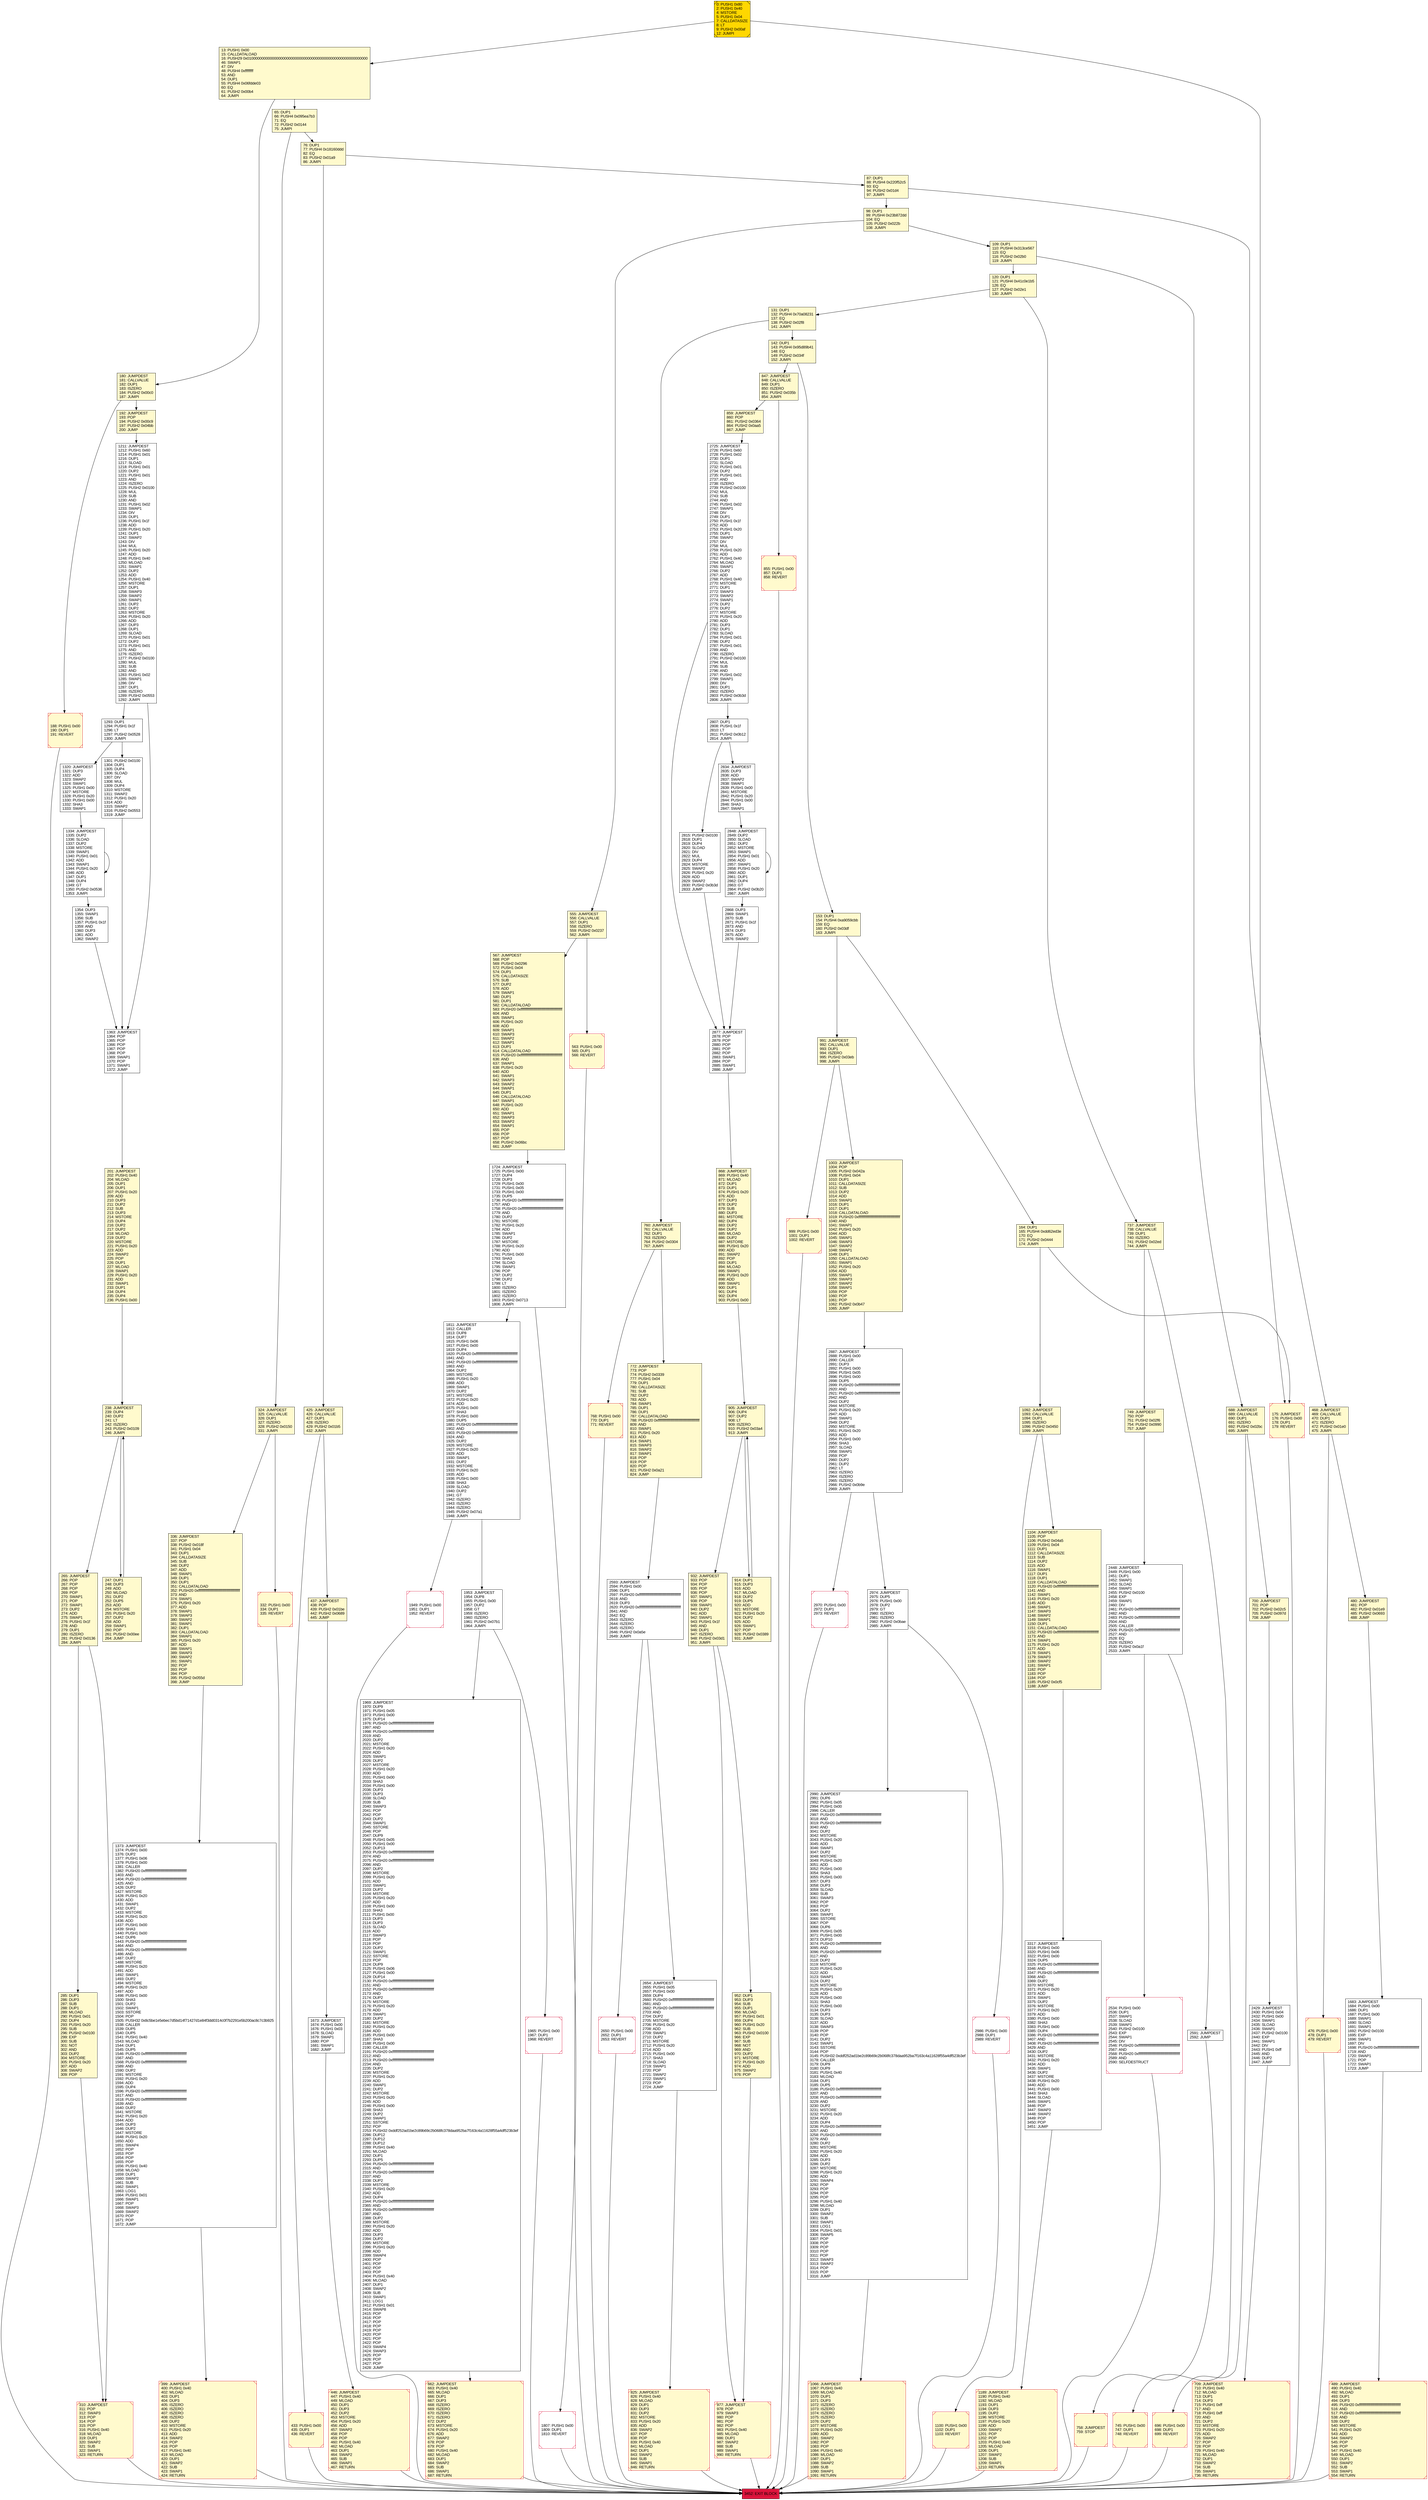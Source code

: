 digraph G {
bgcolor=transparent rankdir=UD;
node [shape=box style=filled color=black fillcolor=white fontname=arial fontcolor=black];
760 [label="760: JUMPDEST\l761: CALLVALUE\l762: DUP1\l763: ISZERO\l764: PUSH2 0x0304\l767: JUMPI\l" fillcolor=lemonchiffon ];
2534 [label="2534: PUSH1 0x00\l2536: DUP1\l2537: SWAP1\l2538: SLOAD\l2539: SWAP1\l2540: PUSH2 0x0100\l2543: EXP\l2544: SWAP1\l2545: DIV\l2546: PUSH20 0xffffffffffffffffffffffffffffffffffffffff\l2567: AND\l2568: PUSH20 0xffffffffffffffffffffffffffffffffffffffff\l2589: AND\l2590: SELFDESTRUCT\l" shape=Msquare color=crimson ];
1683 [label="1683: JUMPDEST\l1684: PUSH1 0x00\l1686: DUP1\l1687: PUSH1 0x00\l1689: SWAP1\l1690: SLOAD\l1691: SWAP1\l1692: PUSH2 0x0100\l1695: EXP\l1696: SWAP1\l1697: DIV\l1698: PUSH20 0xffffffffffffffffffffffffffffffffffffffff\l1719: AND\l1720: SWAP1\l1721: POP\l1722: SWAP1\l1723: JUMP\l" ];
1301 [label="1301: PUSH2 0x0100\l1304: DUP1\l1305: DUP4\l1306: SLOAD\l1307: DIV\l1308: MUL\l1309: DUP4\l1310: MSTORE\l1311: SWAP2\l1312: PUSH1 0x20\l1314: ADD\l1315: SWAP2\l1316: PUSH2 0x0553\l1319: JUMP\l" ];
2877 [label="2877: JUMPDEST\l2878: POP\l2879: POP\l2880: POP\l2881: POP\l2882: POP\l2883: SWAP1\l2884: POP\l2885: SWAP1\l2886: JUMP\l" ];
2815 [label="2815: PUSH2 0x0100\l2818: DUP1\l2819: DUP4\l2820: SLOAD\l2821: DIV\l2822: MUL\l2823: DUP4\l2824: MSTORE\l2825: SWAP2\l2826: PUSH1 0x20\l2828: ADD\l2829: SWAP2\l2830: PUSH2 0x0b3d\l2833: JUMP\l" ];
2834 [label="2834: JUMPDEST\l2835: DUP3\l2836: ADD\l2837: SWAP2\l2838: SWAP1\l2839: PUSH1 0x00\l2841: MSTORE\l2842: PUSH1 0x20\l2844: PUSH1 0x00\l2846: SHA3\l2847: SWAP1\l" ];
914 [label="914: DUP1\l915: DUP3\l916: ADD\l917: MLOAD\l918: DUP2\l919: DUP5\l920: ADD\l921: MSTORE\l922: PUSH1 0x20\l924: DUP2\l925: ADD\l926: SWAP1\l927: POP\l928: PUSH2 0x0389\l931: JUMP\l" fillcolor=lemonchiffon ];
0 [label="0: PUSH1 0x80\l2: PUSH1 0x40\l4: MSTORE\l5: PUSH1 0x04\l7: CALLDATASIZE\l8: LT\l9: PUSH2 0x00af\l12: JUMPI\l" fillcolor=lemonchiffon shape=Msquare fillcolor=gold ];
2986 [label="2986: PUSH1 0x00\l2988: DUP1\l2989: REVERT\l" shape=Msquare color=crimson ];
1965 [label="1965: PUSH1 0x00\l1967: DUP1\l1968: REVERT\l" shape=Msquare color=crimson ];
2868 [label="2868: DUP3\l2869: SWAP1\l2870: SUB\l2871: PUSH1 0x1f\l2873: AND\l2874: DUP3\l2875: ADD\l2876: SWAP2\l" ];
446 [label="446: JUMPDEST\l447: PUSH1 0x40\l449: MLOAD\l450: DUP1\l451: DUP3\l452: DUP2\l453: MSTORE\l454: PUSH1 0x20\l456: ADD\l457: SWAP2\l458: POP\l459: POP\l460: PUSH1 0x40\l462: MLOAD\l463: DUP1\l464: SWAP2\l465: SUB\l466: SWAP1\l467: RETURN\l" fillcolor=lemonchiffon shape=Msquare color=crimson ];
142 [label="142: DUP1\l143: PUSH4 0x95d89b41\l148: EQ\l149: PUSH2 0x034f\l152: JUMPI\l" fillcolor=lemonchiffon ];
433 [label="433: PUSH1 0x00\l435: DUP1\l436: REVERT\l" fillcolor=lemonchiffon shape=Msquare color=crimson ];
772 [label="772: JUMPDEST\l773: POP\l774: PUSH2 0x0339\l777: PUSH1 0x04\l779: DUP1\l780: CALLDATASIZE\l781: SUB\l782: DUP2\l783: ADD\l784: SWAP1\l785: DUP1\l786: DUP1\l787: CALLDATALOAD\l788: PUSH20 0xffffffffffffffffffffffffffffffffffffffff\l809: AND\l810: SWAP1\l811: PUSH1 0x20\l813: ADD\l814: SWAP1\l815: SWAP3\l816: SWAP2\l817: SWAP1\l818: POP\l819: POP\l820: POP\l821: PUSH2 0x0a21\l824: JUMP\l" fillcolor=lemonchiffon ];
285 [label="285: DUP1\l286: DUP3\l287: SUB\l288: DUP1\l289: MLOAD\l290: PUSH1 0x01\l292: DUP4\l293: PUSH1 0x20\l295: SUB\l296: PUSH2 0x0100\l299: EXP\l300: SUB\l301: NOT\l302: AND\l303: DUP2\l304: MSTORE\l305: PUSH1 0x20\l307: ADD\l308: SWAP2\l309: POP\l" fillcolor=lemonchiffon ];
1066 [label="1066: JUMPDEST\l1067: PUSH1 0x40\l1069: MLOAD\l1070: DUP1\l1071: DUP3\l1072: ISZERO\l1073: ISZERO\l1074: ISZERO\l1075: ISZERO\l1076: DUP2\l1077: MSTORE\l1078: PUSH1 0x20\l1080: ADD\l1081: SWAP2\l1082: POP\l1083: POP\l1084: PUSH1 0x40\l1086: MLOAD\l1087: DUP1\l1088: SWAP2\l1089: SUB\l1090: SWAP1\l1091: RETURN\l" fillcolor=lemonchiffon shape=Msquare color=crimson ];
1189 [label="1189: JUMPDEST\l1190: PUSH1 0x40\l1192: MLOAD\l1193: DUP1\l1194: DUP3\l1195: DUP2\l1196: MSTORE\l1197: PUSH1 0x20\l1199: ADD\l1200: SWAP2\l1201: POP\l1202: POP\l1203: PUSH1 0x40\l1205: MLOAD\l1206: DUP1\l1207: SWAP2\l1208: SUB\l1209: SWAP1\l1210: RETURN\l" fillcolor=lemonchiffon shape=Msquare color=crimson ];
696 [label="696: PUSH1 0x00\l698: DUP1\l699: REVERT\l" fillcolor=lemonchiffon shape=Msquare color=crimson ];
425 [label="425: JUMPDEST\l426: CALLVALUE\l427: DUP1\l428: ISZERO\l429: PUSH2 0x01b5\l432: JUMPI\l" fillcolor=lemonchiffon ];
188 [label="188: PUSH1 0x00\l190: DUP1\l191: REVERT\l" fillcolor=lemonchiffon shape=Msquare color=crimson ];
1092 [label="1092: JUMPDEST\l1093: CALLVALUE\l1094: DUP1\l1095: ISZERO\l1096: PUSH2 0x0450\l1099: JUMPI\l" fillcolor=lemonchiffon ];
2591 [label="2591: JUMPDEST\l2592: JUMP\l" ];
847 [label="847: JUMPDEST\l848: CALLVALUE\l849: DUP1\l850: ISZERO\l851: PUSH2 0x035b\l854: JUMPI\l" fillcolor=lemonchiffon ];
2654 [label="2654: JUMPDEST\l2655: PUSH1 0x05\l2657: PUSH1 0x00\l2659: DUP4\l2660: PUSH20 0xffffffffffffffffffffffffffffffffffffffff\l2681: AND\l2682: PUSH20 0xffffffffffffffffffffffffffffffffffffffff\l2703: AND\l2704: DUP2\l2705: MSTORE\l2706: PUSH1 0x20\l2708: ADD\l2709: SWAP1\l2710: DUP2\l2711: MSTORE\l2712: PUSH1 0x20\l2714: ADD\l2715: PUSH1 0x00\l2717: SHA3\l2718: SLOAD\l2719: SWAP1\l2720: POP\l2721: SWAP2\l2722: SWAP1\l2723: POP\l2724: JUMP\l" ];
336 [label="336: JUMPDEST\l337: POP\l338: PUSH2 0x018f\l341: PUSH1 0x04\l343: DUP1\l344: CALLDATASIZE\l345: SUB\l346: DUP2\l347: ADD\l348: SWAP1\l349: DUP1\l350: DUP1\l351: CALLDATALOAD\l352: PUSH20 0xffffffffffffffffffffffffffffffffffffffff\l373: AND\l374: SWAP1\l375: PUSH1 0x20\l377: ADD\l378: SWAP1\l379: SWAP3\l380: SWAP2\l381: SWAP1\l382: DUP1\l383: CALLDATALOAD\l384: SWAP1\l385: PUSH1 0x20\l387: ADD\l388: SWAP1\l389: SWAP3\l390: SWAP2\l391: SWAP1\l392: POP\l393: POP\l394: POP\l395: PUSH2 0x055d\l398: JUMP\l" fillcolor=lemonchiffon ];
1320 [label="1320: JUMPDEST\l1321: DUP3\l1322: ADD\l1323: SWAP2\l1324: SWAP1\l1325: PUSH1 0x00\l1327: MSTORE\l1328: PUSH1 0x20\l1330: PUSH1 0x00\l1332: SHA3\l1333: SWAP1\l" ];
2848 [label="2848: JUMPDEST\l2849: DUP2\l2850: SLOAD\l2851: DUP2\l2852: MSTORE\l2853: SWAP1\l2854: PUSH1 0x01\l2856: ADD\l2857: SWAP1\l2858: PUSH1 0x20\l2860: ADD\l2861: DUP1\l2862: DUP4\l2863: GT\l2864: PUSH2 0x0b20\l2867: JUMPI\l" ];
2974 [label="2974: JUMPDEST\l2975: DUP5\l2976: PUSH1 0x00\l2978: DUP2\l2979: GT\l2980: ISZERO\l2981: ISZERO\l2982: PUSH2 0x0bae\l2985: JUMPI\l" ];
567 [label="567: JUMPDEST\l568: POP\l569: PUSH2 0x0296\l572: PUSH1 0x04\l574: DUP1\l575: CALLDATASIZE\l576: SUB\l577: DUP2\l578: ADD\l579: SWAP1\l580: DUP1\l581: DUP1\l582: CALLDATALOAD\l583: PUSH20 0xffffffffffffffffffffffffffffffffffffffff\l604: AND\l605: SWAP1\l606: PUSH1 0x20\l608: ADD\l609: SWAP1\l610: SWAP3\l611: SWAP2\l612: SWAP1\l613: DUP1\l614: CALLDATALOAD\l615: PUSH20 0xffffffffffffffffffffffffffffffffffffffff\l636: AND\l637: SWAP1\l638: PUSH1 0x20\l640: ADD\l641: SWAP1\l642: SWAP3\l643: SWAP2\l644: SWAP1\l645: DUP1\l646: CALLDATALOAD\l647: SWAP1\l648: PUSH1 0x20\l650: ADD\l651: SWAP1\l652: SWAP3\l653: SWAP2\l654: SWAP1\l655: POP\l656: POP\l657: POP\l658: PUSH2 0x06bc\l661: JUMP\l" fillcolor=lemonchiffon ];
76 [label="76: DUP1\l77: PUSH4 0x18160ddd\l82: EQ\l83: PUSH2 0x01a9\l86: JUMPI\l" fillcolor=lemonchiffon ];
2970 [label="2970: PUSH1 0x00\l2972: DUP1\l2973: REVERT\l" shape=Msquare color=crimson ];
1949 [label="1949: PUSH1 0x00\l1951: DUP1\l1952: REVERT\l" shape=Msquare color=crimson ];
999 [label="999: PUSH1 0x00\l1001: DUP1\l1002: REVERT\l" fillcolor=lemonchiffon shape=Msquare color=crimson ];
745 [label="745: PUSH1 0x00\l747: DUP1\l748: REVERT\l" fillcolor=lemonchiffon shape=Msquare color=crimson ];
977 [label="977: JUMPDEST\l978: POP\l979: SWAP3\l980: POP\l981: POP\l982: POP\l983: PUSH1 0x40\l985: MLOAD\l986: DUP1\l987: SWAP2\l988: SUB\l989: SWAP1\l990: RETURN\l" fillcolor=lemonchiffon shape=Msquare color=crimson ];
1003 [label="1003: JUMPDEST\l1004: POP\l1005: PUSH2 0x042a\l1008: PUSH1 0x04\l1010: DUP1\l1011: CALLDATASIZE\l1012: SUB\l1013: DUP2\l1014: ADD\l1015: SWAP1\l1016: DUP1\l1017: DUP1\l1018: CALLDATALOAD\l1019: PUSH20 0xffffffffffffffffffffffffffffffffffffffff\l1040: AND\l1041: SWAP1\l1042: PUSH1 0x20\l1044: ADD\l1045: SWAP1\l1046: SWAP3\l1047: SWAP2\l1048: SWAP1\l1049: DUP1\l1050: CALLDATALOAD\l1051: SWAP1\l1052: PUSH1 0x20\l1054: ADD\l1055: SWAP1\l1056: SWAP3\l1057: SWAP2\l1058: SWAP1\l1059: POP\l1060: POP\l1061: POP\l1062: PUSH2 0x0b47\l1065: JUMP\l" fillcolor=lemonchiffon ];
87 [label="87: DUP1\l88: PUSH4 0x220f52c5\l93: EQ\l94: PUSH2 0x01d4\l97: JUMPI\l" fillcolor=lemonchiffon ];
749 [label="749: JUMPDEST\l750: POP\l751: PUSH2 0x02f6\l754: PUSH2 0x0990\l757: JUMP\l" fillcolor=lemonchiffon ];
109 [label="109: DUP1\l110: PUSH4 0x313ce567\l115: EQ\l116: PUSH2 0x02b0\l119: JUMPI\l" fillcolor=lemonchiffon ];
1373 [label="1373: JUMPDEST\l1374: PUSH1 0x00\l1376: DUP2\l1377: PUSH1 0x06\l1379: PUSH1 0x00\l1381: CALLER\l1382: PUSH20 0xffffffffffffffffffffffffffffffffffffffff\l1403: AND\l1404: PUSH20 0xffffffffffffffffffffffffffffffffffffffff\l1425: AND\l1426: DUP2\l1427: MSTORE\l1428: PUSH1 0x20\l1430: ADD\l1431: SWAP1\l1432: DUP2\l1433: MSTORE\l1434: PUSH1 0x20\l1436: ADD\l1437: PUSH1 0x00\l1439: SHA3\l1440: PUSH1 0x00\l1442: DUP6\l1443: PUSH20 0xffffffffffffffffffffffffffffffffffffffff\l1464: AND\l1465: PUSH20 0xffffffffffffffffffffffffffffffffffffffff\l1486: AND\l1487: DUP2\l1488: MSTORE\l1489: PUSH1 0x20\l1491: ADD\l1492: SWAP1\l1493: DUP2\l1494: MSTORE\l1495: PUSH1 0x20\l1497: ADD\l1498: PUSH1 0x00\l1500: SHA3\l1501: DUP2\l1502: SWAP1\l1503: SSTORE\l1504: POP\l1505: PUSH32 0x8c5be1e5ebec7d5bd14f71427d1e84f3dd0314c0f7b2291e5b200ac8c7c3b925\l1538: CALLER\l1539: DUP5\l1540: DUP5\l1541: PUSH1 0x40\l1543: MLOAD\l1544: DUP1\l1545: DUP5\l1546: PUSH20 0xffffffffffffffffffffffffffffffffffffffff\l1567: AND\l1568: PUSH20 0xffffffffffffffffffffffffffffffffffffffff\l1589: AND\l1590: DUP2\l1591: MSTORE\l1592: PUSH1 0x20\l1594: ADD\l1595: DUP4\l1596: PUSH20 0xffffffffffffffffffffffffffffffffffffffff\l1617: AND\l1618: PUSH20 0xffffffffffffffffffffffffffffffffffffffff\l1639: AND\l1640: DUP2\l1641: MSTORE\l1642: PUSH1 0x20\l1644: ADD\l1645: DUP3\l1646: DUP2\l1647: MSTORE\l1648: PUSH1 0x20\l1650: ADD\l1651: SWAP4\l1652: POP\l1653: POP\l1654: POP\l1655: POP\l1656: PUSH1 0x40\l1658: MLOAD\l1659: DUP1\l1660: SWAP2\l1661: SUB\l1662: SWAP1\l1663: LOG1\l1664: PUSH1 0x01\l1666: SWAP1\l1667: POP\l1668: SWAP3\l1669: SWAP2\l1670: POP\l1671: POP\l1672: JUMP\l" ];
2593 [label="2593: JUMPDEST\l2594: PUSH1 0x00\l2596: DUP1\l2597: PUSH20 0xffffffffffffffffffffffffffffffffffffffff\l2618: AND\l2619: DUP3\l2620: PUSH20 0xffffffffffffffffffffffffffffffffffffffff\l2641: AND\l2642: EQ\l2643: ISZERO\l2644: ISZERO\l2645: ISZERO\l2646: PUSH2 0x0a5e\l2649: JUMPI\l" ];
758 [label="758: JUMPDEST\l759: STOP\l" fillcolor=lemonchiffon shape=Msquare color=crimson ];
2448 [label="2448: JUMPDEST\l2449: PUSH1 0x00\l2451: DUP1\l2452: SWAP1\l2453: SLOAD\l2454: SWAP1\l2455: PUSH2 0x0100\l2458: EXP\l2459: SWAP1\l2460: DIV\l2461: PUSH20 0xffffffffffffffffffffffffffffffffffffffff\l2482: AND\l2483: PUSH20 0xffffffffffffffffffffffffffffffffffffffff\l2504: AND\l2505: CALLER\l2506: PUSH20 0xffffffffffffffffffffffffffffffffffffffff\l2527: AND\l2528: EQ\l2529: ISZERO\l2530: PUSH2 0x0a1f\l2533: JUMPI\l" ];
1363 [label="1363: JUMPDEST\l1364: POP\l1365: POP\l1366: POP\l1367: POP\l1368: POP\l1369: SWAP1\l1370: POP\l1371: SWAP1\l1372: JUMP\l" ];
709 [label="709: JUMPDEST\l710: PUSH1 0x40\l712: MLOAD\l713: DUP1\l714: DUP3\l715: PUSH1 0xff\l717: AND\l718: PUSH1 0xff\l720: AND\l721: DUP2\l722: MSTORE\l723: PUSH1 0x20\l725: ADD\l726: SWAP2\l727: POP\l728: POP\l729: PUSH1 0x40\l731: MLOAD\l732: DUP1\l733: SWAP2\l734: SUB\l735: SWAP1\l736: RETURN\l" fillcolor=lemonchiffon shape=Msquare color=crimson ];
153 [label="153: DUP1\l154: PUSH4 0xa9059cbb\l159: EQ\l160: PUSH2 0x03df\l163: JUMPI\l" fillcolor=lemonchiffon ];
932 [label="932: JUMPDEST\l933: POP\l934: POP\l935: POP\l936: POP\l937: SWAP1\l938: POP\l939: SWAP1\l940: DUP2\l941: ADD\l942: SWAP1\l943: PUSH1 0x1f\l945: AND\l946: DUP1\l947: ISZERO\l948: PUSH2 0x03d1\l951: JUMPI\l" fillcolor=lemonchiffon ];
1334 [label="1334: JUMPDEST\l1335: DUP2\l1336: SLOAD\l1337: DUP2\l1338: MSTORE\l1339: SWAP1\l1340: PUSH1 0x01\l1342: ADD\l1343: SWAP1\l1344: PUSH1 0x20\l1346: ADD\l1347: DUP1\l1348: DUP4\l1349: GT\l1350: PUSH2 0x0536\l1353: JUMPI\l" ];
1354 [label="1354: DUP3\l1355: SWAP1\l1356: SUB\l1357: PUSH1 0x1f\l1359: AND\l1360: DUP3\l1361: ADD\l1362: SWAP2\l" ];
201 [label="201: JUMPDEST\l202: PUSH1 0x40\l204: MLOAD\l205: DUP1\l206: DUP1\l207: PUSH1 0x20\l209: ADD\l210: DUP3\l211: DUP2\l212: SUB\l213: DUP3\l214: MSTORE\l215: DUP4\l216: DUP2\l217: DUP2\l218: MLOAD\l219: DUP2\l220: MSTORE\l221: PUSH1 0x20\l223: ADD\l224: SWAP2\l225: POP\l226: DUP1\l227: MLOAD\l228: SWAP1\l229: PUSH1 0x20\l231: ADD\l232: SWAP1\l233: DUP1\l234: DUP4\l235: DUP4\l236: PUSH1 0x00\l" fillcolor=lemonchiffon ];
3452 [label="3452: EXIT BLOCK\l" fillcolor=crimson ];
476 [label="476: PUSH1 0x00\l478: DUP1\l479: REVERT\l" fillcolor=lemonchiffon shape=Msquare color=crimson ];
1211 [label="1211: JUMPDEST\l1212: PUSH1 0x60\l1214: PUSH1 0x01\l1216: DUP1\l1217: SLOAD\l1218: PUSH1 0x01\l1220: DUP2\l1221: PUSH1 0x01\l1223: AND\l1224: ISZERO\l1225: PUSH2 0x0100\l1228: MUL\l1229: SUB\l1230: AND\l1231: PUSH1 0x02\l1233: SWAP1\l1234: DIV\l1235: DUP1\l1236: PUSH1 0x1f\l1238: ADD\l1239: PUSH1 0x20\l1241: DUP1\l1242: SWAP2\l1243: DIV\l1244: MUL\l1245: PUSH1 0x20\l1247: ADD\l1248: PUSH1 0x40\l1250: MLOAD\l1251: SWAP1\l1252: DUP2\l1253: ADD\l1254: PUSH1 0x40\l1256: MSTORE\l1257: DUP1\l1258: SWAP3\l1259: SWAP2\l1260: SWAP1\l1261: DUP2\l1262: DUP2\l1263: MSTORE\l1264: PUSH1 0x20\l1266: ADD\l1267: DUP3\l1268: DUP1\l1269: SLOAD\l1270: PUSH1 0x01\l1272: DUP2\l1273: PUSH1 0x01\l1275: AND\l1276: ISZERO\l1277: PUSH2 0x0100\l1280: MUL\l1281: SUB\l1282: AND\l1283: PUSH1 0x02\l1285: SWAP1\l1286: DIV\l1287: DUP1\l1288: ISZERO\l1289: PUSH2 0x0553\l1292: JUMPI\l" ];
700 [label="700: JUMPDEST\l701: POP\l702: PUSH2 0x02c5\l705: PUSH2 0x097d\l708: JUMP\l" fillcolor=lemonchiffon ];
825 [label="825: JUMPDEST\l826: PUSH1 0x40\l828: MLOAD\l829: DUP1\l830: DUP3\l831: DUP2\l832: MSTORE\l833: PUSH1 0x20\l835: ADD\l836: SWAP2\l837: POP\l838: POP\l839: PUSH1 0x40\l841: MLOAD\l842: DUP1\l843: SWAP2\l844: SUB\l845: SWAP1\l846: RETURN\l" fillcolor=lemonchiffon shape=Msquare color=crimson ];
1811 [label="1811: JUMPDEST\l1812: CALLER\l1813: DUP8\l1814: DUP7\l1815: PUSH1 0x06\l1817: PUSH1 0x00\l1819: DUP4\l1820: PUSH20 0xffffffffffffffffffffffffffffffffffffffff\l1841: AND\l1842: PUSH20 0xffffffffffffffffffffffffffffffffffffffff\l1863: AND\l1864: DUP2\l1865: MSTORE\l1866: PUSH1 0x20\l1868: ADD\l1869: SWAP1\l1870: DUP2\l1871: MSTORE\l1872: PUSH1 0x20\l1874: ADD\l1875: PUSH1 0x00\l1877: SHA3\l1878: PUSH1 0x00\l1880: DUP5\l1881: PUSH20 0xffffffffffffffffffffffffffffffffffffffff\l1902: AND\l1903: PUSH20 0xffffffffffffffffffffffffffffffffffffffff\l1924: AND\l1925: DUP2\l1926: MSTORE\l1927: PUSH1 0x20\l1929: ADD\l1930: SWAP1\l1931: DUP2\l1932: MSTORE\l1933: PUSH1 0x20\l1935: ADD\l1936: PUSH1 0x00\l1938: SHA3\l1939: SLOAD\l1940: DUP2\l1941: GT\l1942: ISZERO\l1943: ISZERO\l1944: ISZERO\l1945: PUSH2 0x07a1\l1948: JUMPI\l" ];
563 [label="563: PUSH1 0x00\l565: DUP1\l566: REVERT\l" fillcolor=lemonchiffon shape=Msquare color=crimson ];
1953 [label="1953: JUMPDEST\l1954: DUP8\l1955: PUSH1 0x00\l1957: DUP2\l1958: GT\l1959: ISZERO\l1960: ISZERO\l1961: PUSH2 0x07b1\l1964: JUMPI\l" ];
768 [label="768: PUSH1 0x00\l770: DUP1\l771: REVERT\l" fillcolor=lemonchiffon shape=Msquare color=crimson ];
1104 [label="1104: JUMPDEST\l1105: POP\l1106: PUSH2 0x04a5\l1109: PUSH1 0x04\l1111: DUP1\l1112: CALLDATASIZE\l1113: SUB\l1114: DUP2\l1115: ADD\l1116: SWAP1\l1117: DUP1\l1118: DUP1\l1119: CALLDATALOAD\l1120: PUSH20 0xffffffffffffffffffffffffffffffffffffffff\l1141: AND\l1142: SWAP1\l1143: PUSH1 0x20\l1145: ADD\l1146: SWAP1\l1147: SWAP3\l1148: SWAP2\l1149: SWAP1\l1150: DUP1\l1151: CALLDATALOAD\l1152: PUSH20 0xffffffffffffffffffffffffffffffffffffffff\l1173: AND\l1174: SWAP1\l1175: PUSH1 0x20\l1177: ADD\l1178: SWAP1\l1179: SWAP3\l1180: SWAP2\l1181: SWAP1\l1182: POP\l1183: POP\l1184: POP\l1185: PUSH2 0x0cf5\l1188: JUMP\l" fillcolor=lemonchiffon ];
2429 [label="2429: JUMPDEST\l2430: PUSH1 0x04\l2432: PUSH1 0x00\l2434: SWAP1\l2435: SLOAD\l2436: SWAP1\l2437: PUSH2 0x0100\l2440: EXP\l2441: SWAP1\l2442: DIV\l2443: PUSH1 0xff\l2445: AND\l2446: DUP2\l2447: JUMP\l" ];
1293 [label="1293: DUP1\l1294: PUSH1 0x1f\l1296: LT\l1297: PUSH2 0x0528\l1300: JUMPI\l" ];
164 [label="164: DUP1\l165: PUSH4 0xdd62ed3e\l170: EQ\l171: PUSH2 0x0444\l174: JUMPI\l" fillcolor=lemonchiffon ];
175 [label="175: JUMPDEST\l176: PUSH1 0x00\l178: DUP1\l179: REVERT\l" fillcolor=lemonchiffon shape=Msquare color=crimson ];
662 [label="662: JUMPDEST\l663: PUSH1 0x40\l665: MLOAD\l666: DUP1\l667: DUP3\l668: ISZERO\l669: ISZERO\l670: ISZERO\l671: ISZERO\l672: DUP2\l673: MSTORE\l674: PUSH1 0x20\l676: ADD\l677: SWAP2\l678: POP\l679: POP\l680: PUSH1 0x40\l682: MLOAD\l683: DUP1\l684: SWAP2\l685: SUB\l686: SWAP1\l687: RETURN\l" fillcolor=lemonchiffon shape=Msquare color=crimson ];
310 [label="310: JUMPDEST\l311: POP\l312: SWAP3\l313: POP\l314: POP\l315: POP\l316: PUSH1 0x40\l318: MLOAD\l319: DUP1\l320: SWAP2\l321: SUB\l322: SWAP1\l323: RETURN\l" fillcolor=lemonchiffon shape=Msquare color=crimson ];
1807 [label="1807: PUSH1 0x00\l1809: DUP1\l1810: REVERT\l" shape=Msquare color=crimson ];
399 [label="399: JUMPDEST\l400: PUSH1 0x40\l402: MLOAD\l403: DUP1\l404: DUP3\l405: ISZERO\l406: ISZERO\l407: ISZERO\l408: ISZERO\l409: DUP2\l410: MSTORE\l411: PUSH1 0x20\l413: ADD\l414: SWAP2\l415: POP\l416: POP\l417: PUSH1 0x40\l419: MLOAD\l420: DUP1\l421: SWAP2\l422: SUB\l423: SWAP1\l424: RETURN\l" fillcolor=lemonchiffon shape=Msquare color=crimson ];
1724 [label="1724: JUMPDEST\l1725: PUSH1 0x00\l1727: DUP4\l1728: DUP3\l1729: PUSH1 0x00\l1731: PUSH1 0x05\l1733: PUSH1 0x00\l1735: DUP5\l1736: PUSH20 0xffffffffffffffffffffffffffffffffffffffff\l1757: AND\l1758: PUSH20 0xffffffffffffffffffffffffffffffffffffffff\l1779: AND\l1780: DUP2\l1781: MSTORE\l1782: PUSH1 0x20\l1784: ADD\l1785: SWAP1\l1786: DUP2\l1787: MSTORE\l1788: PUSH1 0x20\l1790: ADD\l1791: PUSH1 0x00\l1793: SHA3\l1794: SLOAD\l1795: SWAP1\l1796: POP\l1797: DUP2\l1798: DUP2\l1799: LT\l1800: ISZERO\l1801: ISZERO\l1802: ISZERO\l1803: PUSH2 0x0713\l1806: JUMPI\l" ];
952 [label="952: DUP1\l953: DUP3\l954: SUB\l955: DUP1\l956: MLOAD\l957: PUSH1 0x01\l959: DUP4\l960: PUSH1 0x20\l962: SUB\l963: PUSH2 0x0100\l966: EXP\l967: SUB\l968: NOT\l969: AND\l970: DUP2\l971: MSTORE\l972: PUSH1 0x20\l974: ADD\l975: SWAP2\l976: POP\l" fillcolor=lemonchiffon ];
991 [label="991: JUMPDEST\l992: CALLVALUE\l993: DUP1\l994: ISZERO\l995: PUSH2 0x03eb\l998: JUMPI\l" fillcolor=lemonchiffon ];
120 [label="120: DUP1\l121: PUSH4 0x41c0e1b5\l126: EQ\l127: PUSH2 0x02e1\l130: JUMPI\l" fillcolor=lemonchiffon ];
737 [label="737: JUMPDEST\l738: CALLVALUE\l739: DUP1\l740: ISZERO\l741: PUSH2 0x02ed\l744: JUMPI\l" fillcolor=lemonchiffon ];
265 [label="265: JUMPDEST\l266: POP\l267: POP\l268: POP\l269: POP\l270: SWAP1\l271: POP\l272: SWAP1\l273: DUP2\l274: ADD\l275: SWAP1\l276: PUSH1 0x1f\l278: AND\l279: DUP1\l280: ISZERO\l281: PUSH2 0x0136\l284: JUMPI\l" fillcolor=lemonchiffon ];
489 [label="489: JUMPDEST\l490: PUSH1 0x40\l492: MLOAD\l493: DUP1\l494: DUP3\l495: PUSH20 0xffffffffffffffffffffffffffffffffffffffff\l516: AND\l517: PUSH20 0xffffffffffffffffffffffffffffffffffffffff\l538: AND\l539: DUP2\l540: MSTORE\l541: PUSH1 0x20\l543: ADD\l544: SWAP2\l545: POP\l546: POP\l547: PUSH1 0x40\l549: MLOAD\l550: DUP1\l551: SWAP2\l552: SUB\l553: SWAP1\l554: RETURN\l" fillcolor=lemonchiffon shape=Msquare color=crimson ];
2725 [label="2725: JUMPDEST\l2726: PUSH1 0x60\l2728: PUSH1 0x02\l2730: DUP1\l2731: SLOAD\l2732: PUSH1 0x01\l2734: DUP2\l2735: PUSH1 0x01\l2737: AND\l2738: ISZERO\l2739: PUSH2 0x0100\l2742: MUL\l2743: SUB\l2744: AND\l2745: PUSH1 0x02\l2747: SWAP1\l2748: DIV\l2749: DUP1\l2750: PUSH1 0x1f\l2752: ADD\l2753: PUSH1 0x20\l2755: DUP1\l2756: SWAP2\l2757: DIV\l2758: MUL\l2759: PUSH1 0x20\l2761: ADD\l2762: PUSH1 0x40\l2764: MLOAD\l2765: SWAP1\l2766: DUP2\l2767: ADD\l2768: PUSH1 0x40\l2770: MSTORE\l2771: DUP1\l2772: SWAP3\l2773: SWAP2\l2774: SWAP1\l2775: DUP2\l2776: DUP2\l2777: MSTORE\l2778: PUSH1 0x20\l2780: ADD\l2781: DUP3\l2782: DUP1\l2783: SLOAD\l2784: PUSH1 0x01\l2786: DUP2\l2787: PUSH1 0x01\l2789: AND\l2790: ISZERO\l2791: PUSH2 0x0100\l2794: MUL\l2795: SUB\l2796: AND\l2797: PUSH1 0x02\l2799: SWAP1\l2800: DIV\l2801: DUP1\l2802: ISZERO\l2803: PUSH2 0x0b3d\l2806: JUMPI\l" ];
2807 [label="2807: DUP1\l2808: PUSH1 0x1f\l2810: LT\l2811: PUSH2 0x0b12\l2814: JUMPI\l" ];
688 [label="688: JUMPDEST\l689: CALLVALUE\l690: DUP1\l691: ISZERO\l692: PUSH2 0x02bc\l695: JUMPI\l" fillcolor=lemonchiffon ];
468 [label="468: JUMPDEST\l469: CALLVALUE\l470: DUP1\l471: ISZERO\l472: PUSH2 0x01e0\l475: JUMPI\l" fillcolor=lemonchiffon ];
2887 [label="2887: JUMPDEST\l2888: PUSH1 0x00\l2890: CALLER\l2891: DUP3\l2892: PUSH1 0x00\l2894: PUSH1 0x05\l2896: PUSH1 0x00\l2898: DUP5\l2899: PUSH20 0xffffffffffffffffffffffffffffffffffffffff\l2920: AND\l2921: PUSH20 0xffffffffffffffffffffffffffffffffffffffff\l2942: AND\l2943: DUP2\l2944: MSTORE\l2945: PUSH1 0x20\l2947: ADD\l2948: SWAP1\l2949: DUP2\l2950: MSTORE\l2951: PUSH1 0x20\l2953: ADD\l2954: PUSH1 0x00\l2956: SHA3\l2957: SLOAD\l2958: SWAP1\l2959: POP\l2960: DUP2\l2961: DUP2\l2962: LT\l2963: ISZERO\l2964: ISZERO\l2965: ISZERO\l2966: PUSH2 0x0b9e\l2969: JUMPI\l" ];
859 [label="859: JUMPDEST\l860: POP\l861: PUSH2 0x0364\l864: PUSH2 0x0aa5\l867: JUMP\l" fillcolor=lemonchiffon ];
247 [label="247: DUP1\l248: DUP3\l249: ADD\l250: MLOAD\l251: DUP2\l252: DUP5\l253: ADD\l254: MSTORE\l255: PUSH1 0x20\l257: DUP2\l258: ADD\l259: SWAP1\l260: POP\l261: PUSH2 0x00ee\l264: JUMP\l" fillcolor=lemonchiffon ];
437 [label="437: JUMPDEST\l438: POP\l439: PUSH2 0x01be\l442: PUSH2 0x0689\l445: JUMP\l" fillcolor=lemonchiffon ];
1969 [label="1969: JUMPDEST\l1970: DUP9\l1971: PUSH1 0x05\l1973: PUSH1 0x00\l1975: DUP14\l1976: PUSH20 0xffffffffffffffffffffffffffffffffffffffff\l1997: AND\l1998: PUSH20 0xffffffffffffffffffffffffffffffffffffffff\l2019: AND\l2020: DUP2\l2021: MSTORE\l2022: PUSH1 0x20\l2024: ADD\l2025: SWAP1\l2026: DUP2\l2027: MSTORE\l2028: PUSH1 0x20\l2030: ADD\l2031: PUSH1 0x00\l2033: SHA3\l2034: PUSH1 0x00\l2036: DUP3\l2037: DUP3\l2038: SLOAD\l2039: SUB\l2040: SWAP3\l2041: POP\l2042: POP\l2043: DUP2\l2044: SWAP1\l2045: SSTORE\l2046: POP\l2047: DUP9\l2048: PUSH1 0x05\l2050: PUSH1 0x00\l2052: DUP13\l2053: PUSH20 0xffffffffffffffffffffffffffffffffffffffff\l2074: AND\l2075: PUSH20 0xffffffffffffffffffffffffffffffffffffffff\l2096: AND\l2097: DUP2\l2098: MSTORE\l2099: PUSH1 0x20\l2101: ADD\l2102: SWAP1\l2103: DUP2\l2104: MSTORE\l2105: PUSH1 0x20\l2107: ADD\l2108: PUSH1 0x00\l2110: SHA3\l2111: PUSH1 0x00\l2113: DUP3\l2114: DUP3\l2115: SLOAD\l2116: ADD\l2117: SWAP3\l2118: POP\l2119: POP\l2120: DUP2\l2121: SWAP1\l2122: SSTORE\l2123: POP\l2124: DUP9\l2125: PUSH1 0x06\l2127: PUSH1 0x00\l2129: DUP14\l2130: PUSH20 0xffffffffffffffffffffffffffffffffffffffff\l2151: AND\l2152: PUSH20 0xffffffffffffffffffffffffffffffffffffffff\l2173: AND\l2174: DUP2\l2175: MSTORE\l2176: PUSH1 0x20\l2178: ADD\l2179: SWAP1\l2180: DUP2\l2181: MSTORE\l2182: PUSH1 0x20\l2184: ADD\l2185: PUSH1 0x00\l2187: SHA3\l2188: PUSH1 0x00\l2190: CALLER\l2191: PUSH20 0xffffffffffffffffffffffffffffffffffffffff\l2212: AND\l2213: PUSH20 0xffffffffffffffffffffffffffffffffffffffff\l2234: AND\l2235: DUP2\l2236: MSTORE\l2237: PUSH1 0x20\l2239: ADD\l2240: SWAP1\l2241: DUP2\l2242: MSTORE\l2243: PUSH1 0x20\l2245: ADD\l2246: PUSH1 0x00\l2248: SHA3\l2249: DUP2\l2250: SWAP1\l2251: SSTORE\l2252: POP\l2253: PUSH32 0xddf252ad1be2c89b69c2b068fc378daa952ba7f163c4a11628f55a4df523b3ef\l2286: DUP12\l2287: DUP12\l2288: DUP12\l2289: PUSH1 0x40\l2291: MLOAD\l2292: DUP1\l2293: DUP5\l2294: PUSH20 0xffffffffffffffffffffffffffffffffffffffff\l2315: AND\l2316: PUSH20 0xffffffffffffffffffffffffffffffffffffffff\l2337: AND\l2338: DUP2\l2339: MSTORE\l2340: PUSH1 0x20\l2342: ADD\l2343: DUP4\l2344: PUSH20 0xffffffffffffffffffffffffffffffffffffffff\l2365: AND\l2366: PUSH20 0xffffffffffffffffffffffffffffffffffffffff\l2387: AND\l2388: DUP2\l2389: MSTORE\l2390: PUSH1 0x20\l2392: ADD\l2393: DUP3\l2394: DUP2\l2395: MSTORE\l2396: PUSH1 0x20\l2398: ADD\l2399: SWAP4\l2400: POP\l2401: POP\l2402: POP\l2403: POP\l2404: PUSH1 0x40\l2406: MLOAD\l2407: DUP1\l2408: SWAP2\l2409: SUB\l2410: SWAP1\l2411: LOG1\l2412: PUSH1 0x01\l2414: SWAP8\l2415: POP\l2416: POP\l2417: POP\l2418: POP\l2419: POP\l2420: POP\l2421: POP\l2422: POP\l2423: SWAP4\l2424: SWAP3\l2425: POP\l2426: POP\l2427: POP\l2428: JUMP\l" ];
868 [label="868: JUMPDEST\l869: PUSH1 0x40\l871: MLOAD\l872: DUP1\l873: DUP1\l874: PUSH1 0x20\l876: ADD\l877: DUP3\l878: DUP2\l879: SUB\l880: DUP3\l881: MSTORE\l882: DUP4\l883: DUP2\l884: DUP2\l885: MLOAD\l886: DUP2\l887: MSTORE\l888: PUSH1 0x20\l890: ADD\l891: SWAP2\l892: POP\l893: DUP1\l894: MLOAD\l895: SWAP1\l896: PUSH1 0x20\l898: ADD\l899: SWAP1\l900: DUP1\l901: DUP4\l902: DUP4\l903: PUSH1 0x00\l" fillcolor=lemonchiffon ];
98 [label="98: DUP1\l99: PUSH4 0x23b872dd\l104: EQ\l105: PUSH2 0x022b\l108: JUMPI\l" fillcolor=lemonchiffon ];
238 [label="238: JUMPDEST\l239: DUP4\l240: DUP2\l241: LT\l242: ISZERO\l243: PUSH2 0x0109\l246: JUMPI\l" fillcolor=lemonchiffon ];
2990 [label="2990: JUMPDEST\l2991: DUP6\l2992: PUSH1 0x05\l2994: PUSH1 0x00\l2996: CALLER\l2997: PUSH20 0xffffffffffffffffffffffffffffffffffffffff\l3018: AND\l3019: PUSH20 0xffffffffffffffffffffffffffffffffffffffff\l3040: AND\l3041: DUP2\l3042: MSTORE\l3043: PUSH1 0x20\l3045: ADD\l3046: SWAP1\l3047: DUP2\l3048: MSTORE\l3049: PUSH1 0x20\l3051: ADD\l3052: PUSH1 0x00\l3054: SHA3\l3055: PUSH1 0x00\l3057: DUP3\l3058: DUP3\l3059: SLOAD\l3060: SUB\l3061: SWAP3\l3062: POP\l3063: POP\l3064: DUP2\l3065: SWAP1\l3066: SSTORE\l3067: POP\l3068: DUP6\l3069: PUSH1 0x05\l3071: PUSH1 0x00\l3073: DUP10\l3074: PUSH20 0xffffffffffffffffffffffffffffffffffffffff\l3095: AND\l3096: PUSH20 0xffffffffffffffffffffffffffffffffffffffff\l3117: AND\l3118: DUP2\l3119: MSTORE\l3120: PUSH1 0x20\l3122: ADD\l3123: SWAP1\l3124: DUP2\l3125: MSTORE\l3126: PUSH1 0x20\l3128: ADD\l3129: PUSH1 0x00\l3131: SHA3\l3132: PUSH1 0x00\l3134: DUP3\l3135: DUP3\l3136: SLOAD\l3137: ADD\l3138: SWAP3\l3139: POP\l3140: POP\l3141: DUP2\l3142: SWAP1\l3143: SSTORE\l3144: POP\l3145: PUSH32 0xddf252ad1be2c89b69c2b068fc378daa952ba7f163c4a11628f55a4df523b3ef\l3178: CALLER\l3179: DUP9\l3180: DUP9\l3181: PUSH1 0x40\l3183: MLOAD\l3184: DUP1\l3185: DUP5\l3186: PUSH20 0xffffffffffffffffffffffffffffffffffffffff\l3207: AND\l3208: PUSH20 0xffffffffffffffffffffffffffffffffffffffff\l3229: AND\l3230: DUP2\l3231: MSTORE\l3232: PUSH1 0x20\l3234: ADD\l3235: DUP4\l3236: PUSH20 0xffffffffffffffffffffffffffffffffffffffff\l3257: AND\l3258: PUSH20 0xffffffffffffffffffffffffffffffffffffffff\l3279: AND\l3280: DUP2\l3281: MSTORE\l3282: PUSH1 0x20\l3284: ADD\l3285: DUP3\l3286: DUP2\l3287: MSTORE\l3288: PUSH1 0x20\l3290: ADD\l3291: SWAP4\l3292: POP\l3293: POP\l3294: POP\l3295: POP\l3296: PUSH1 0x40\l3298: MLOAD\l3299: DUP1\l3300: SWAP2\l3301: SUB\l3302: SWAP1\l3303: LOG1\l3304: PUSH1 0x01\l3306: SWAP5\l3307: POP\l3308: POP\l3309: POP\l3310: POP\l3311: POP\l3312: SWAP3\l3313: SWAP2\l3314: POP\l3315: POP\l3316: JUMP\l" ];
905 [label="905: JUMPDEST\l906: DUP4\l907: DUP2\l908: LT\l909: ISZERO\l910: PUSH2 0x03a4\l913: JUMPI\l" fillcolor=lemonchiffon ];
180 [label="180: JUMPDEST\l181: CALLVALUE\l182: DUP1\l183: ISZERO\l184: PUSH2 0x00c0\l187: JUMPI\l" fillcolor=lemonchiffon ];
13 [label="13: PUSH1 0x00\l15: CALLDATALOAD\l16: PUSH29 0x0100000000000000000000000000000000000000000000000000000000\l46: SWAP1\l47: DIV\l48: PUSH4 0xffffffff\l53: AND\l54: DUP1\l55: PUSH4 0x06fdde03\l60: EQ\l61: PUSH2 0x00b4\l64: JUMPI\l" fillcolor=lemonchiffon ];
555 [label="555: JUMPDEST\l556: CALLVALUE\l557: DUP1\l558: ISZERO\l559: PUSH2 0x0237\l562: JUMPI\l" fillcolor=lemonchiffon ];
131 [label="131: DUP1\l132: PUSH4 0x70a08231\l137: EQ\l138: PUSH2 0x02f8\l141: JUMPI\l" fillcolor=lemonchiffon ];
1673 [label="1673: JUMPDEST\l1674: PUSH1 0x00\l1676: PUSH1 0x03\l1678: SLOAD\l1679: SWAP1\l1680: POP\l1681: SWAP1\l1682: JUMP\l" ];
332 [label="332: PUSH1 0x00\l334: DUP1\l335: REVERT\l" fillcolor=lemonchiffon shape=Msquare color=crimson ];
1100 [label="1100: PUSH1 0x00\l1102: DUP1\l1103: REVERT\l" fillcolor=lemonchiffon shape=Msquare color=crimson ];
480 [label="480: JUMPDEST\l481: POP\l482: PUSH2 0x01e9\l485: PUSH2 0x0693\l488: JUMP\l" fillcolor=lemonchiffon ];
3317 [label="3317: JUMPDEST\l3318: PUSH1 0x00\l3320: PUSH1 0x06\l3322: PUSH1 0x00\l3324: DUP5\l3325: PUSH20 0xffffffffffffffffffffffffffffffffffffffff\l3346: AND\l3347: PUSH20 0xffffffffffffffffffffffffffffffffffffffff\l3368: AND\l3369: DUP2\l3370: MSTORE\l3371: PUSH1 0x20\l3373: ADD\l3374: SWAP1\l3375: DUP2\l3376: MSTORE\l3377: PUSH1 0x20\l3379: ADD\l3380: PUSH1 0x00\l3382: SHA3\l3383: PUSH1 0x00\l3385: DUP4\l3386: PUSH20 0xffffffffffffffffffffffffffffffffffffffff\l3407: AND\l3408: PUSH20 0xffffffffffffffffffffffffffffffffffffffff\l3429: AND\l3430: DUP2\l3431: MSTORE\l3432: PUSH1 0x20\l3434: ADD\l3435: SWAP1\l3436: DUP2\l3437: MSTORE\l3438: PUSH1 0x20\l3440: ADD\l3441: PUSH1 0x00\l3443: SHA3\l3444: SLOAD\l3445: SWAP1\l3446: POP\l3447: SWAP3\l3448: SWAP2\l3449: POP\l3450: POP\l3451: JUMP\l" ];
855 [label="855: PUSH1 0x00\l857: DUP1\l858: REVERT\l" fillcolor=lemonchiffon shape=Msquare color=crimson ];
65 [label="65: DUP1\l66: PUSH4 0x095ea7b3\l71: EQ\l72: PUSH2 0x0144\l75: JUMPI\l" fillcolor=lemonchiffon ];
2650 [label="2650: PUSH1 0x00\l2652: DUP1\l2653: REVERT\l" shape=Msquare color=crimson ];
324 [label="324: JUMPDEST\l325: CALLVALUE\l326: DUP1\l327: ISZERO\l328: PUSH2 0x0150\l331: JUMPI\l" fillcolor=lemonchiffon ];
192 [label="192: JUMPDEST\l193: POP\l194: PUSH2 0x00c9\l197: PUSH2 0x04bb\l200: JUMP\l" fillcolor=lemonchiffon ];
1334 -> 1354;
1334 -> 1334;
2815 -> 2877;
2848 -> 2848;
13 -> 180;
120 -> 737;
476 -> 3452;
164 -> 175;
65 -> 324;
2868 -> 2877;
2725 -> 2807;
238 -> 247;
247 -> 238;
868 -> 905;
425 -> 433;
709 -> 3452;
324 -> 332;
760 -> 772;
1811 -> 1953;
1354 -> 1363;
265 -> 310;
13 -> 65;
1724 -> 1807;
758 -> 3452;
180 -> 192;
1363 -> 201;
142 -> 847;
700 -> 2429;
1211 -> 1293;
76 -> 425;
749 -> 2448;
98 -> 555;
745 -> 3452;
977 -> 3452;
2974 -> 2986;
999 -> 3452;
2834 -> 2848;
468 -> 480;
932 -> 977;
437 -> 1673;
1724 -> 1811;
2848 -> 2868;
1320 -> 1334;
1949 -> 3452;
688 -> 700;
2970 -> 3452;
772 -> 2593;
2591 -> 758;
1953 -> 1969;
2448 -> 2591;
1104 -> 3317;
120 -> 131;
188 -> 3452;
336 -> 1373;
2448 -> 2534;
696 -> 3452;
1066 -> 3452;
1189 -> 3452;
859 -> 2725;
238 -> 265;
433 -> 3452;
1301 -> 1363;
1965 -> 3452;
446 -> 3452;
555 -> 563;
76 -> 87;
2593 -> 2654;
2986 -> 3452;
1969 -> 662;
192 -> 1211;
142 -> 153;
2534 -> 3452;
1092 -> 1104;
98 -> 109;
87 -> 468;
1003 -> 2887;
2650 -> 3452;
855 -> 3452;
567 -> 1724;
164 -> 1092;
1953 -> 1965;
332 -> 3452;
1100 -> 3452;
1293 -> 1320;
109 -> 688;
87 -> 98;
0 -> 175;
760 -> 768;
2593 -> 2650;
2654 -> 825;
201 -> 238;
905 -> 932;
1293 -> 1301;
265 -> 285;
1811 -> 1949;
2725 -> 2877;
468 -> 476;
2807 -> 2815;
2807 -> 2834;
285 -> 310;
1683 -> 489;
932 -> 952;
65 -> 76;
153 -> 991;
489 -> 3452;
1092 -> 1100;
324 -> 336;
425 -> 437;
399 -> 3452;
2990 -> 1066;
310 -> 3452;
1807 -> 3452;
905 -> 914;
914 -> 905;
175 -> 3452;
662 -> 3452;
2429 -> 709;
555 -> 567;
847 -> 855;
153 -> 164;
2877 -> 868;
768 -> 3452;
688 -> 696;
1373 -> 399;
1673 -> 446;
1211 -> 1363;
131 -> 142;
3317 -> 1189;
109 -> 120;
131 -> 760;
0 -> 13;
2974 -> 2990;
563 -> 3452;
991 -> 999;
480 -> 1683;
825 -> 3452;
2887 -> 2970;
737 -> 749;
952 -> 977;
180 -> 188;
737 -> 745;
847 -> 859;
991 -> 1003;
2887 -> 2974;
}